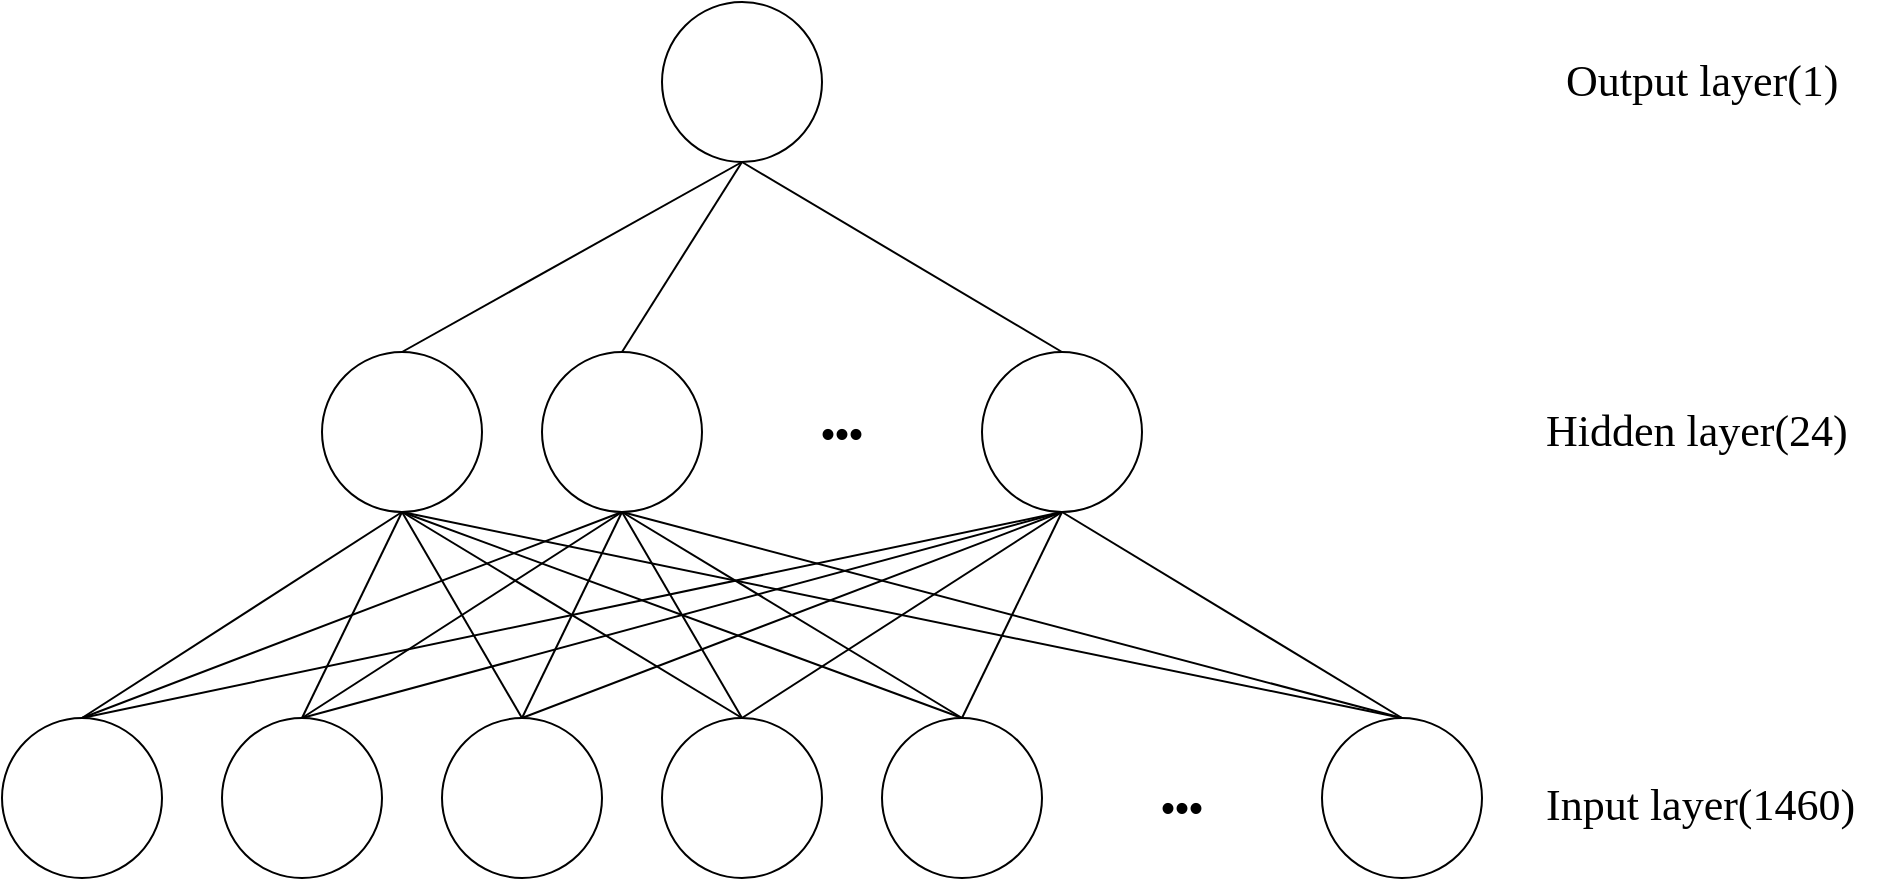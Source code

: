 <mxfile version="24.4.8" type="device">
  <diagram name="第 1 页" id="F_rhyEtw_8zC8oVCm1om">
    <mxGraphModel dx="1436" dy="900" grid="1" gridSize="10" guides="1" tooltips="1" connect="1" arrows="1" fold="1" page="1" pageScale="1" pageWidth="1169" pageHeight="827" math="0" shadow="0">
      <root>
        <mxCell id="0" />
        <mxCell id="1" parent="0" />
        <mxCell id="wDk5EvSkdMVQl-0X2oP3-8" value="" style="ellipse;whiteSpace=wrap;html=1;aspect=fixed;rotation=-90;" parent="1" vertex="1">
          <mxGeometry x="310" y="533" width="80" height="80" as="geometry" />
        </mxCell>
        <mxCell id="wDk5EvSkdMVQl-0X2oP3-9" value="" style="ellipse;whiteSpace=wrap;html=1;aspect=fixed;rotation=-90;" parent="1" vertex="1">
          <mxGeometry x="420" y="533" width="80" height="80" as="geometry" />
        </mxCell>
        <mxCell id="wDk5EvSkdMVQl-0X2oP3-10" value="" style="ellipse;whiteSpace=wrap;html=1;aspect=fixed;rotation=-90;" parent="1" vertex="1">
          <mxGeometry x="530" y="533" width="80" height="80" as="geometry" />
        </mxCell>
        <mxCell id="wDk5EvSkdMVQl-0X2oP3-13" value="" style="ellipse;whiteSpace=wrap;html=1;aspect=fixed;rotation=-90;" parent="1" vertex="1">
          <mxGeometry x="750" y="533" width="80" height="80" as="geometry" />
        </mxCell>
        <mxCell id="wDk5EvSkdMVQl-0X2oP3-14" value="" style="ellipse;whiteSpace=wrap;html=1;aspect=fixed;rotation=-90;" parent="1" vertex="1">
          <mxGeometry x="90" y="533" width="80" height="80" as="geometry" />
        </mxCell>
        <mxCell id="wDk5EvSkdMVQl-0X2oP3-15" value="" style="ellipse;whiteSpace=wrap;html=1;aspect=fixed;rotation=-90;" parent="1" vertex="1">
          <mxGeometry x="200" y="533" width="80" height="80" as="geometry" />
        </mxCell>
        <mxCell id="wDk5EvSkdMVQl-0X2oP3-16" value="" style="ellipse;whiteSpace=wrap;html=1;aspect=fixed;flipH=1;flipV=1;rotation=-90;" parent="1" vertex="1">
          <mxGeometry x="250" y="350" width="80" height="80" as="geometry" />
        </mxCell>
        <mxCell id="wDk5EvSkdMVQl-0X2oP3-17" value="" style="ellipse;whiteSpace=wrap;html=1;aspect=fixed;flipH=1;flipV=1;rotation=-90;" parent="1" vertex="1">
          <mxGeometry x="360" y="350" width="80" height="80" as="geometry" />
        </mxCell>
        <mxCell id="wDk5EvSkdMVQl-0X2oP3-18" value="" style="ellipse;whiteSpace=wrap;html=1;aspect=fixed;flipH=1;flipV=1;rotation=-90;" parent="1" vertex="1">
          <mxGeometry x="580" y="350" width="80" height="80" as="geometry" />
        </mxCell>
        <mxCell id="wDk5EvSkdMVQl-0X2oP3-74" value="" style="endArrow=none;html=1;rounded=0;exitX=1;exitY=0.5;exitDx=0;exitDy=0;entryX=0;entryY=0.5;entryDx=0;entryDy=0;" parent="1" source="wDk5EvSkdMVQl-0X2oP3-14" target="wDk5EvSkdMVQl-0X2oP3-16" edge="1">
          <mxGeometry width="50" height="50" relative="1" as="geometry">
            <mxPoint x="250" y="733" as="sourcePoint" />
            <mxPoint x="140" y="623" as="targetPoint" />
          </mxGeometry>
        </mxCell>
        <mxCell id="wDk5EvSkdMVQl-0X2oP3-75" value="" style="endArrow=none;html=1;rounded=0;exitX=1;exitY=0.5;exitDx=0;exitDy=0;entryX=0;entryY=0.5;entryDx=0;entryDy=0;" parent="1" source="wDk5EvSkdMVQl-0X2oP3-15" target="wDk5EvSkdMVQl-0X2oP3-16" edge="1">
          <mxGeometry width="50" height="50" relative="1" as="geometry">
            <mxPoint x="140" y="543" as="sourcePoint" />
            <mxPoint x="410" y="440" as="targetPoint" />
          </mxGeometry>
        </mxCell>
        <mxCell id="wDk5EvSkdMVQl-0X2oP3-76" value="" style="endArrow=none;html=1;rounded=0;exitX=1;exitY=0.5;exitDx=0;exitDy=0;entryX=0;entryY=0.5;entryDx=0;entryDy=0;" parent="1" source="wDk5EvSkdMVQl-0X2oP3-8" target="wDk5EvSkdMVQl-0X2oP3-16" edge="1">
          <mxGeometry width="50" height="50" relative="1" as="geometry">
            <mxPoint x="250" y="543" as="sourcePoint" />
            <mxPoint x="410" y="440" as="targetPoint" />
          </mxGeometry>
        </mxCell>
        <mxCell id="wDk5EvSkdMVQl-0X2oP3-77" value="" style="endArrow=none;html=1;rounded=0;exitX=1;exitY=0.5;exitDx=0;exitDy=0;entryX=0;entryY=0.5;entryDx=0;entryDy=0;" parent="1" source="wDk5EvSkdMVQl-0X2oP3-9" target="wDk5EvSkdMVQl-0X2oP3-16" edge="1">
          <mxGeometry width="50" height="50" relative="1" as="geometry">
            <mxPoint x="360" y="543" as="sourcePoint" />
            <mxPoint x="410" y="440" as="targetPoint" />
          </mxGeometry>
        </mxCell>
        <mxCell id="wDk5EvSkdMVQl-0X2oP3-78" value="" style="endArrow=none;html=1;rounded=0;exitX=1;exitY=0.5;exitDx=0;exitDy=0;entryX=0;entryY=0.5;entryDx=0;entryDy=0;" parent="1" source="wDk5EvSkdMVQl-0X2oP3-10" target="wDk5EvSkdMVQl-0X2oP3-16" edge="1">
          <mxGeometry width="50" height="50" relative="1" as="geometry">
            <mxPoint x="470" y="543" as="sourcePoint" />
            <mxPoint x="410" y="440" as="targetPoint" />
          </mxGeometry>
        </mxCell>
        <mxCell id="wDk5EvSkdMVQl-0X2oP3-82" value="" style="endArrow=none;html=1;rounded=0;exitX=1;exitY=0.5;exitDx=0;exitDy=0;entryX=0;entryY=0.5;entryDx=0;entryDy=0;" parent="1" source="wDk5EvSkdMVQl-0X2oP3-13" target="wDk5EvSkdMVQl-0X2oP3-16" edge="1">
          <mxGeometry width="50" height="50" relative="1" as="geometry">
            <mxPoint x="800" y="543" as="sourcePoint" />
            <mxPoint x="410" y="442" as="targetPoint" />
          </mxGeometry>
        </mxCell>
        <mxCell id="wDk5EvSkdMVQl-0X2oP3-83" value="" style="endArrow=none;html=1;rounded=0;exitX=1;exitY=0.5;exitDx=0;exitDy=0;entryX=0;entryY=0.5;entryDx=0;entryDy=0;" parent="1" source="wDk5EvSkdMVQl-0X2oP3-14" target="wDk5EvSkdMVQl-0X2oP3-17" edge="1">
          <mxGeometry width="50" height="50" relative="1" as="geometry">
            <mxPoint x="140" y="543" as="sourcePoint" />
            <mxPoint x="410" y="440" as="targetPoint" />
          </mxGeometry>
        </mxCell>
        <mxCell id="wDk5EvSkdMVQl-0X2oP3-84" value="" style="endArrow=none;html=1;rounded=0;exitX=1;exitY=0.5;exitDx=0;exitDy=0;entryX=0;entryY=0.5;entryDx=0;entryDy=0;" parent="1" source="wDk5EvSkdMVQl-0X2oP3-15" target="wDk5EvSkdMVQl-0X2oP3-17" edge="1">
          <mxGeometry width="50" height="50" relative="1" as="geometry">
            <mxPoint x="140" y="543" as="sourcePoint" />
            <mxPoint x="520" y="440" as="targetPoint" />
          </mxGeometry>
        </mxCell>
        <mxCell id="wDk5EvSkdMVQl-0X2oP3-85" value="" style="endArrow=none;html=1;rounded=0;exitX=1;exitY=0.5;exitDx=0;exitDy=0;entryX=0;entryY=0.5;entryDx=0;entryDy=0;" parent="1" source="wDk5EvSkdMVQl-0X2oP3-8" target="wDk5EvSkdMVQl-0X2oP3-17" edge="1">
          <mxGeometry width="50" height="50" relative="1" as="geometry">
            <mxPoint x="250" y="543" as="sourcePoint" />
            <mxPoint x="520" y="440" as="targetPoint" />
          </mxGeometry>
        </mxCell>
        <mxCell id="wDk5EvSkdMVQl-0X2oP3-86" value="" style="endArrow=none;html=1;rounded=0;exitX=1;exitY=0.5;exitDx=0;exitDy=0;entryX=0;entryY=0.5;entryDx=0;entryDy=0;" parent="1" source="wDk5EvSkdMVQl-0X2oP3-9" target="wDk5EvSkdMVQl-0X2oP3-17" edge="1">
          <mxGeometry width="50" height="50" relative="1" as="geometry">
            <mxPoint x="360" y="543" as="sourcePoint" />
            <mxPoint x="520" y="440" as="targetPoint" />
          </mxGeometry>
        </mxCell>
        <mxCell id="wDk5EvSkdMVQl-0X2oP3-87" value="" style="endArrow=none;html=1;rounded=0;exitX=1;exitY=0.5;exitDx=0;exitDy=0;entryX=0;entryY=0.5;entryDx=0;entryDy=0;" parent="1" source="wDk5EvSkdMVQl-0X2oP3-10" target="wDk5EvSkdMVQl-0X2oP3-17" edge="1">
          <mxGeometry width="50" height="50" relative="1" as="geometry">
            <mxPoint x="470" y="543" as="sourcePoint" />
            <mxPoint x="520" y="440" as="targetPoint" />
          </mxGeometry>
        </mxCell>
        <mxCell id="wDk5EvSkdMVQl-0X2oP3-90" value="" style="endArrow=none;html=1;rounded=0;exitX=1;exitY=0.5;exitDx=0;exitDy=0;entryX=0;entryY=0.5;entryDx=0;entryDy=0;" parent="1" source="wDk5EvSkdMVQl-0X2oP3-13" target="wDk5EvSkdMVQl-0X2oP3-17" edge="1">
          <mxGeometry width="50" height="50" relative="1" as="geometry">
            <mxPoint x="800" y="543" as="sourcePoint" />
            <mxPoint x="520" y="440" as="targetPoint" />
          </mxGeometry>
        </mxCell>
        <mxCell id="wDk5EvSkdMVQl-0X2oP3-91" value="" style="endArrow=none;html=1;rounded=0;exitX=1;exitY=0.5;exitDx=0;exitDy=0;entryX=0;entryY=0.5;entryDx=0;entryDy=0;" parent="1" source="wDk5EvSkdMVQl-0X2oP3-14" target="wDk5EvSkdMVQl-0X2oP3-18" edge="1">
          <mxGeometry width="50" height="50" relative="1" as="geometry">
            <mxPoint x="140" y="543" as="sourcePoint" />
            <mxPoint x="410" y="440" as="targetPoint" />
          </mxGeometry>
        </mxCell>
        <mxCell id="wDk5EvSkdMVQl-0X2oP3-92" value="" style="endArrow=none;html=1;rounded=0;exitX=1;exitY=0.5;exitDx=0;exitDy=0;entryX=0;entryY=0.5;entryDx=0;entryDy=0;" parent="1" source="wDk5EvSkdMVQl-0X2oP3-15" target="wDk5EvSkdMVQl-0X2oP3-18" edge="1">
          <mxGeometry width="50" height="50" relative="1" as="geometry">
            <mxPoint x="140" y="543" as="sourcePoint" />
            <mxPoint x="630" y="440" as="targetPoint" />
          </mxGeometry>
        </mxCell>
        <mxCell id="wDk5EvSkdMVQl-0X2oP3-93" value="" style="endArrow=none;html=1;rounded=0;exitX=1;exitY=0.5;exitDx=0;exitDy=0;entryX=0;entryY=0.5;entryDx=0;entryDy=0;" parent="1" source="wDk5EvSkdMVQl-0X2oP3-8" target="wDk5EvSkdMVQl-0X2oP3-18" edge="1">
          <mxGeometry width="50" height="50" relative="1" as="geometry">
            <mxPoint x="250" y="543" as="sourcePoint" />
            <mxPoint x="630" y="440" as="targetPoint" />
          </mxGeometry>
        </mxCell>
        <mxCell id="wDk5EvSkdMVQl-0X2oP3-94" value="" style="endArrow=none;html=1;rounded=0;exitX=1;exitY=0.5;exitDx=0;exitDy=0;entryX=0;entryY=0.5;entryDx=0;entryDy=0;" parent="1" source="wDk5EvSkdMVQl-0X2oP3-9" target="wDk5EvSkdMVQl-0X2oP3-18" edge="1">
          <mxGeometry width="50" height="50" relative="1" as="geometry">
            <mxPoint x="360" y="543" as="sourcePoint" />
            <mxPoint x="630" y="440" as="targetPoint" />
          </mxGeometry>
        </mxCell>
        <mxCell id="wDk5EvSkdMVQl-0X2oP3-95" value="" style="endArrow=none;html=1;rounded=0;exitX=1;exitY=0.5;exitDx=0;exitDy=0;entryX=0;entryY=0.5;entryDx=0;entryDy=0;" parent="1" source="wDk5EvSkdMVQl-0X2oP3-10" target="wDk5EvSkdMVQl-0X2oP3-18" edge="1">
          <mxGeometry width="50" height="50" relative="1" as="geometry">
            <mxPoint x="470" y="543" as="sourcePoint" />
            <mxPoint x="630" y="440" as="targetPoint" />
          </mxGeometry>
        </mxCell>
        <mxCell id="wDk5EvSkdMVQl-0X2oP3-98" value="" style="endArrow=none;html=1;rounded=0;exitX=1;exitY=0.5;exitDx=0;exitDy=0;entryX=0;entryY=0.5;entryDx=0;entryDy=0;" parent="1" source="wDk5EvSkdMVQl-0X2oP3-13" target="wDk5EvSkdMVQl-0X2oP3-18" edge="1">
          <mxGeometry width="50" height="50" relative="1" as="geometry">
            <mxPoint x="800" y="543" as="sourcePoint" />
            <mxPoint x="630" y="440" as="targetPoint" />
          </mxGeometry>
        </mxCell>
        <mxCell id="wDk5EvSkdMVQl-0X2oP3-99" value="&lt;font style=&quot;font-size: 22px;&quot;&gt;Input layer(1460)&lt;/font&gt;" style="text;html=1;align=left;verticalAlign=middle;whiteSpace=wrap;rounded=0;fontFamily=Times New Roman;" parent="1" vertex="1">
          <mxGeometry x="860" y="562" width="170" height="30" as="geometry" />
        </mxCell>
        <mxCell id="wDk5EvSkdMVQl-0X2oP3-100" value="&lt;font style=&quot;font-size: 22px;&quot;&gt;Hidden layer(24)&lt;/font&gt;" style="text;html=1;align=left;verticalAlign=middle;whiteSpace=wrap;rounded=0;fontFamily=Times New Roman;" parent="1" vertex="1">
          <mxGeometry x="860" y="375" width="170" height="30" as="geometry" />
        </mxCell>
        <mxCell id="wDk5EvSkdMVQl-0X2oP3-101" value="&lt;font style=&quot;font-size: 22px;&quot;&gt;Output layer(1)&lt;/font&gt;" style="text;html=1;align=left;verticalAlign=middle;whiteSpace=wrap;rounded=0;fontFamily=Times New Roman;" parent="1" vertex="1">
          <mxGeometry x="870" y="200" width="140" height="30" as="geometry" />
        </mxCell>
        <mxCell id="ndGWs0mZoFZzjWgfSYva-1" value="&lt;font style=&quot;font-size: 20px;&quot;&gt;•••&lt;/font&gt;" style="text;html=1;align=center;verticalAlign=middle;whiteSpace=wrap;rounded=0;" vertex="1" parent="1">
          <mxGeometry x="650" y="562" width="60" height="30" as="geometry" />
        </mxCell>
        <mxCell id="ndGWs0mZoFZzjWgfSYva-2" value="&lt;font style=&quot;font-size: 20px;&quot;&gt;•••&lt;/font&gt;" style="text;html=1;align=center;verticalAlign=middle;whiteSpace=wrap;rounded=0;" vertex="1" parent="1">
          <mxGeometry x="480" y="375" width="60" height="30" as="geometry" />
        </mxCell>
        <mxCell id="ndGWs0mZoFZzjWgfSYva-4" value="" style="ellipse;whiteSpace=wrap;html=1;aspect=fixed;flipH=1;flipV=1;rotation=-90;" vertex="1" parent="1">
          <mxGeometry x="420" y="175" width="80" height="80" as="geometry" />
        </mxCell>
        <mxCell id="ndGWs0mZoFZzjWgfSYva-5" value="" style="endArrow=none;html=1;rounded=0;exitX=1;exitY=0.5;exitDx=0;exitDy=0;entryX=0;entryY=0.5;entryDx=0;entryDy=0;" edge="1" parent="1" source="wDk5EvSkdMVQl-0X2oP3-16" target="ndGWs0mZoFZzjWgfSYva-4">
          <mxGeometry width="50" height="50" relative="1" as="geometry">
            <mxPoint x="360" y="333" as="sourcePoint" />
            <mxPoint x="520" y="230" as="targetPoint" />
          </mxGeometry>
        </mxCell>
        <mxCell id="ndGWs0mZoFZzjWgfSYva-6" value="" style="endArrow=none;html=1;rounded=0;exitX=1;exitY=0.5;exitDx=0;exitDy=0;entryX=0;entryY=0.5;entryDx=0;entryDy=0;" edge="1" parent="1" source="wDk5EvSkdMVQl-0X2oP3-17" target="ndGWs0mZoFZzjWgfSYva-4">
          <mxGeometry width="50" height="50" relative="1" as="geometry">
            <mxPoint x="300" y="360" as="sourcePoint" />
            <mxPoint x="470" y="265" as="targetPoint" />
          </mxGeometry>
        </mxCell>
        <mxCell id="ndGWs0mZoFZzjWgfSYva-7" value="" style="endArrow=none;html=1;rounded=0;exitX=1;exitY=0.5;exitDx=0;exitDy=0;entryX=0;entryY=0.5;entryDx=0;entryDy=0;" edge="1" parent="1" source="wDk5EvSkdMVQl-0X2oP3-18" target="ndGWs0mZoFZzjWgfSYva-4">
          <mxGeometry width="50" height="50" relative="1" as="geometry">
            <mxPoint x="410" y="360" as="sourcePoint" />
            <mxPoint x="470" y="265" as="targetPoint" />
          </mxGeometry>
        </mxCell>
      </root>
    </mxGraphModel>
  </diagram>
</mxfile>
